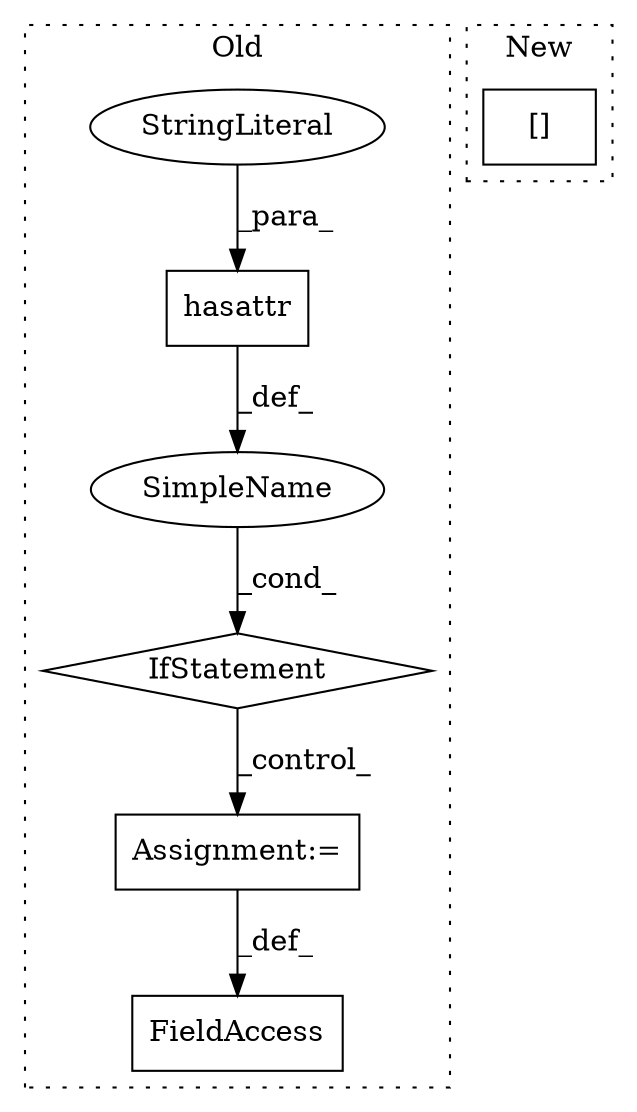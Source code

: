 digraph G {
subgraph cluster0 {
1 [label="hasattr" a="32" s="7327,7348" l="8,1" shape="box"];
3 [label="StringLiteral" a="45" s="7340" l="8" shape="ellipse"];
4 [label="IfStatement" a="25" s="7322,7349" l="4,2" shape="diamond"];
5 [label="Assignment:=" a="7" s="7370" l="1" shape="box"];
6 [label="SimpleName" a="42" s="" l="" shape="ellipse"];
7 [label="FieldAccess" a="22" s="7359" l="11" shape="box"];
label = "Old";
style="dotted";
}
subgraph cluster1 {
2 [label="[]" a="2" s="7269,7288" l="7,1" shape="box"];
label = "New";
style="dotted";
}
1 -> 6 [label="_def_"];
3 -> 1 [label="_para_"];
4 -> 5 [label="_control_"];
5 -> 7 [label="_def_"];
6 -> 4 [label="_cond_"];
}